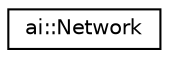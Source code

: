 digraph "Graphical Class Hierarchy"
{
  edge [fontname="Helvetica",fontsize="10",labelfontname="Helvetica",labelfontsize="10"];
  node [fontname="Helvetica",fontsize="10",shape=record];
  rankdir="LR";
  Node1 [label="ai::Network",height=0.2,width=0.4,color="black", fillcolor="white", style="filled",URL="$classai_1_1Network.html"];
}
